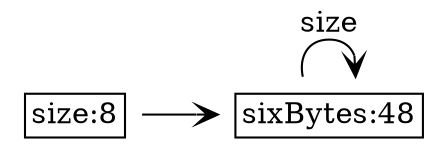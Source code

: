digraph G {
  rankdir = LR;
  node [shape=plaintext];
  edge [arrowhead=vee];

  n0 [label=<
    <TABLE BORDER="0" CELLBORDER="1" CELLSPACING="0">
      <TR><TD>size:8</TD></TR>
    </TABLE>
  >];
  n1 [label=<
    <TABLE BORDER="0" CELLBORDER="1" CELLSPACING="0">
      <TR><TD>sixBytes:48</TD></TR>
    </TABLE>
  >];

  n1 -> n1 [label="size"];
  n0 -> n1;
}